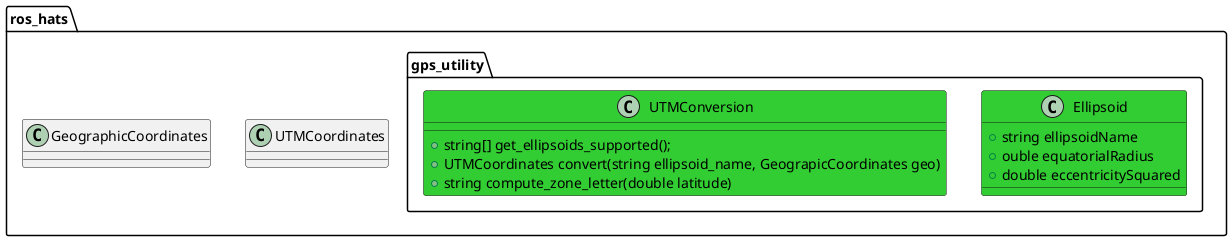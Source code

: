 @startuml
namespace ros_hats {
    class UTMCoordinates
    class GeographicCoordinates
namespace gps_utility {
    class Ellipsoid #LimeGreen {
        +string ellipsoidName
        +ouble equatorialRadius
        +double eccentricitySquared
    }
    class UTMConversion #LimeGreen {
        +string[] get_ellipsoids_supported();
        +UTMCoordinates convert(string ellipsoid_name, GeograpicCoordinates geo)
        +string compute_zone_letter(double latitude)
    }
}
}
@enduml